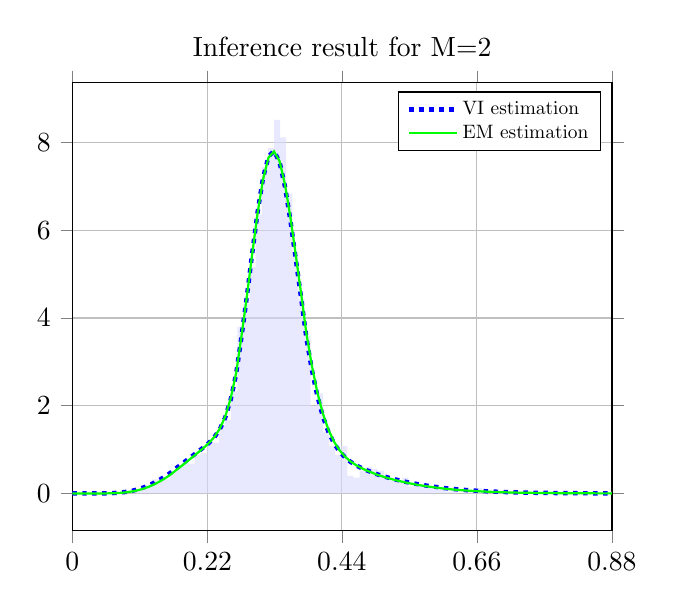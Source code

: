 \begin{tikzpicture}
\begin{axis}[legend style={nodes={scale=0.7, transform shape}}, legend cell align={left}, title={Inference result for M=2}, yticklabel style={/pgf/number format/fixed,
            /pgf/number format/precision=3}, grid={major}, yminorgrids={true}, tick align={outside}, xtick={0.0,0.221,0.441,0.662,0.883}, xmin={0.0}, xmax={0.883}, scaled y ticks={false}]
    \addplot[ybar interval, fill={blue!15}, forget plot, opacity={0.6}, draw={none}, bar width={5.0e-6}]
        table[row sep={\\}]
        {
            \\
            0.1  0.08  \\
            0.11  0.08  \\
            0.12  0.2  \\
            0.13  0.32  \\
            0.14  0.28  \\
            0.15  0.32  \\
            0.16  0.52  \\
            0.17  0.64  \\
            0.18  0.72  \\
            0.19  0.68  \\
            0.2  0.88  \\
            0.21  0.92  \\
            0.22  1.2  \\
            0.23  1.16  \\
            0.24  1.56  \\
            0.25  1.68  \\
            0.26  2.32  \\
            0.27  3.8  \\
            0.28  4.32  \\
            0.29  5.16  \\
            0.3  6.36  \\
            0.31  7.44  \\
            0.32  7.88  \\
            0.33  8.52  \\
            0.34  8.12  \\
            0.35  6.84  \\
            0.36  5.44  \\
            0.37  4.44  \\
            0.38  3.6  \\
            0.39  2.0  \\
            0.4  2.28  \\
            0.41  1.4  \\
            0.42  1.08  \\
            0.43  0.88  \\
            0.44  1.08  \\
            0.45  0.4  \\
            0.46  0.36  \\
            0.47  0.52  \\
            0.48  0.6  \\
            0.49  0.56  \\
            0.5  0.52  \\
            0.51  0.36  \\
            0.52  0.28  \\
            0.53  0.28  \\
            0.54  0.36  \\
            0.55  0.16  \\
            0.56  0.2  \\
            0.57  0.2  \\
            0.58  0.16  \\
            0.59  0.08  \\
            0.6  0.12  \\
            0.61  0.04  \\
            0.62  0.08  \\
            0.63  0.0  \\
            0.64  0.08  \\
            0.65  0.04  \\
            0.66  0.12  \\
            0.67  0.08  \\
            0.68  0.0  \\
            0.69  0.0  \\
            0.7  0.04  \\
            0.71  0.0  \\
            0.72  0.0  \\
            0.73  0.0  \\
            0.74  0.0  \\
            0.75  0.0  \\
            0.76  0.0  \\
            0.77  0.0  \\
            0.78  0.04  \\
            0.79  0.04  \\
            0.8  0.04  \\
            0.81  0.0  \\
            0.82  0.0  \\
            0.83  0.0  \\
            0.84  0.0  \\
            0.85  0.0  \\
            0.86  0.0  \\
            0.87  0.0  \\
            0.88  0.04  \\
            0.89  0.0  \\
        }
        ;
    \addplot[style={{ultra thick, dotted}}, color={blue}]
        table[row sep={\\}]
        {
            \\
            0.0  0.0  \\
            0.009  1.466e-8  \\
            0.018  1.823e-6  \\
            0.027  2.797e-5  \\
            0.036  0.0  \\
            0.045  0.001  \\
            0.054  0.002  \\
            0.062  0.006  \\
            0.071  0.012  \\
            0.08  0.022  \\
            0.089  0.038  \\
            0.098  0.061  \\
            0.107  0.093  \\
            0.116  0.134  \\
            0.125  0.184  \\
            0.134  0.244  \\
            0.143  0.313  \\
            0.152  0.391  \\
            0.161  0.475  \\
            0.169  0.565  \\
            0.178  0.659  \\
            0.187  0.755  \\
            0.196  0.851  \\
            0.205  0.946  \\
            0.214  1.042  \\
            0.223  1.147  \\
            0.232  1.275  \\
            0.241  1.455  \\
            0.25  1.725  \\
            0.259  2.134  \\
            0.268  2.719  \\
            0.276  3.494  \\
            0.285  4.427  \\
            0.294  5.438  \\
            0.303  6.404  \\
            0.312  7.191  \\
            0.321  7.682  \\
            0.33  7.807  \\
            0.339  7.562  \\
            0.348  6.998  \\
            0.357  6.21  \\
            0.366  5.308  \\
            0.375  4.394  \\
            0.383  3.548  \\
            0.392  2.816  \\
            0.401  2.22  \\
            0.41  1.754  \\
            0.419  1.405  \\
            0.428  1.148  \\
            0.437  0.962  \\
            0.446  0.825  \\
            0.455  0.723  \\
            0.464  0.644  \\
            0.473  0.58  \\
            0.482  0.526  \\
            0.491  0.479  \\
            0.499  0.436  \\
            0.508  0.397  \\
            0.517  0.361  \\
            0.526  0.328  \\
            0.535  0.298  \\
            0.544  0.269  \\
            0.553  0.243  \\
            0.562  0.22  \\
            0.571  0.198  \\
            0.58  0.178  \\
            0.589  0.159  \\
            0.598  0.143  \\
            0.606  0.128  \\
            0.615  0.114  \\
            0.624  0.101  \\
            0.633  0.09  \\
            0.642  0.08  \\
            0.651  0.071  \\
            0.66  0.063  \\
            0.669  0.056  \\
            0.678  0.049  \\
            0.687  0.044  \\
            0.696  0.038  \\
            0.705  0.034  \\
            0.713  0.03  \\
            0.722  0.026  \\
            0.731  0.023  \\
            0.74  0.02  \\
            0.749  0.018  \\
            0.758  0.015  \\
            0.767  0.013  \\
            0.776  0.012  \\
            0.785  0.01  \\
            0.794  0.009  \\
            0.803  0.008  \\
            0.812  0.007  \\
            0.82  0.006  \\
            0.829  0.005  \\
            0.838  0.004  \\
            0.847  0.004  \\
            0.856  0.003  \\
            0.865  0.003  \\
            0.874  0.002  \\
            0.883  0.002  \\
        }
        ;
    \addlegendentry {VI estimation}
    \addplot[style={{thick, solid}}, color={green}]
        table[row sep={\\}]
        {
            \\
            0.0  0.0  \\
            0.009  2.696e-9  \\
            0.018  5.197e-7  \\
            0.027  1.022e-5  \\
            0.036  7.901e-5  \\
            0.045  0.0  \\
            0.054  0.001  \\
            0.062  0.003  \\
            0.071  0.007  \\
            0.08  0.015  \\
            0.089  0.027  \\
            0.098  0.046  \\
            0.107  0.072  \\
            0.116  0.107  \\
            0.125  0.152  \\
            0.134  0.208  \\
            0.143  0.273  \\
            0.152  0.348  \\
            0.161  0.432  \\
            0.169  0.523  \\
            0.178  0.62  \\
            0.187  0.72  \\
            0.196  0.822  \\
            0.205  0.925  \\
            0.214  1.03  \\
            0.223  1.144  \\
            0.232  1.282  \\
            0.241  1.47  \\
            0.25  1.748  \\
            0.259  2.16  \\
            0.268  2.743  \\
            0.276  3.509  \\
            0.285  4.429  \\
            0.294  5.424  \\
            0.303  6.379  \\
            0.312  7.161  \\
            0.321  7.659  \\
            0.33  7.801  \\
            0.339  7.581  \\
            0.348  7.045  \\
            0.357  6.282  \\
            0.366  5.398  \\
            0.375  4.494  \\
            0.383  3.647  \\
            0.392  2.909  \\
            0.401  2.3  \\
            0.41  1.82  \\
            0.419  1.456  \\
            0.428  1.186  \\
            0.437  0.988  \\
            0.446  0.842  \\
            0.455  0.732  \\
            0.464  0.647  \\
            0.473  0.579  \\
            0.482  0.521  \\
            0.491  0.471  \\
            0.499  0.426  \\
            0.508  0.385  \\
            0.517  0.348  \\
            0.526  0.314  \\
            0.535  0.283  \\
            0.544  0.254  \\
            0.553  0.228  \\
            0.562  0.204  \\
            0.571  0.182  \\
            0.58  0.163  \\
            0.589  0.145  \\
            0.598  0.129  \\
            0.606  0.114  \\
            0.615  0.101  \\
            0.624  0.089  \\
            0.633  0.079  \\
            0.642  0.069  \\
            0.651  0.061  \\
            0.66  0.054  \\
            0.669  0.047  \\
            0.678  0.041  \\
            0.687  0.036  \\
            0.696  0.032  \\
            0.705  0.027  \\
            0.713  0.024  \\
            0.722  0.021  \\
            0.731  0.018  \\
            0.74  0.016  \\
            0.749  0.014  \\
            0.758  0.012  \\
            0.767  0.01  \\
            0.776  0.009  \\
            0.785  0.008  \\
            0.794  0.007  \\
            0.803  0.006  \\
            0.812  0.005  \\
            0.82  0.004  \\
            0.829  0.004  \\
            0.838  0.003  \\
            0.847  0.003  \\
            0.856  0.002  \\
            0.865  0.002  \\
            0.874  0.002  \\
            0.883  0.001  \\
        }
        ;
    \addlegendentry {EM estimation}
\end{axis}
\end{tikzpicture}
